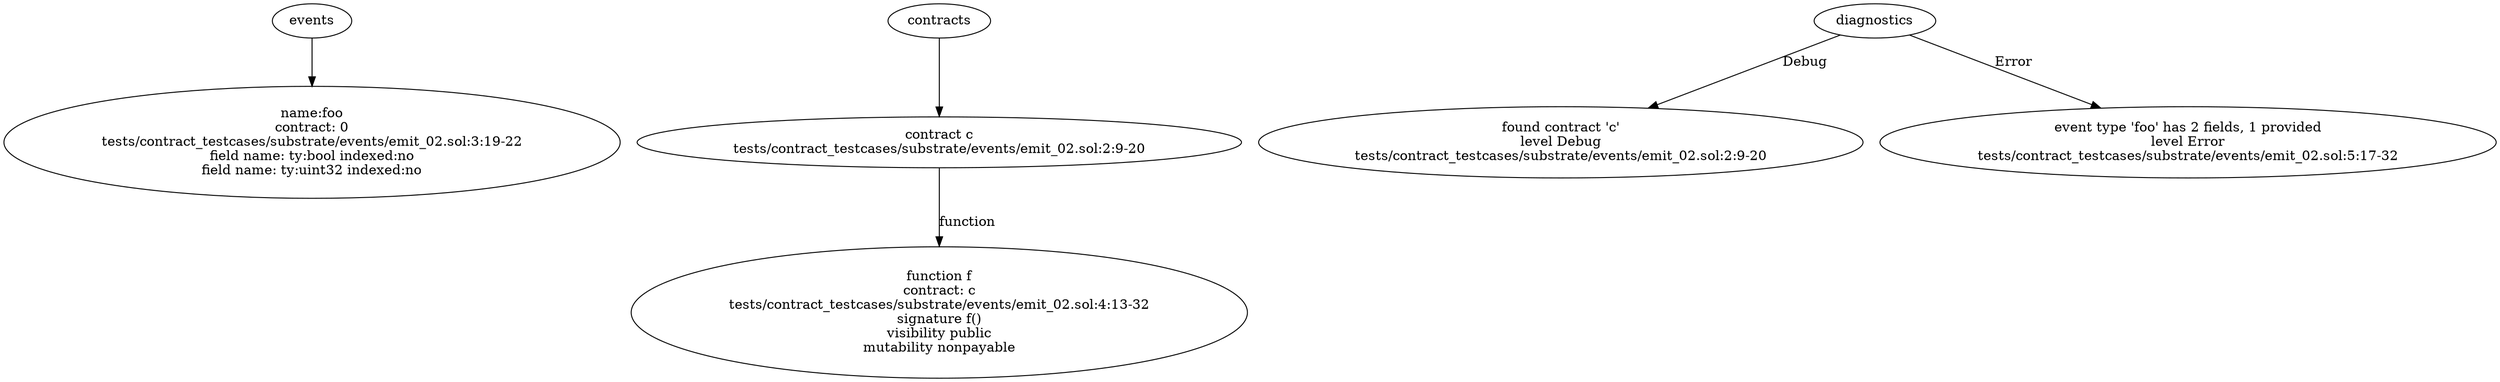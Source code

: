 strict digraph "tests/contract_testcases/substrate/events/emit_02.sol" {
	foo [label="name:foo\ncontract: 0\ntests/contract_testcases/substrate/events/emit_02.sol:3:19-22\nfield name: ty:bool indexed:no\nfield name: ty:uint32 indexed:no"]
	contract [label="contract c\ntests/contract_testcases/substrate/events/emit_02.sol:2:9-20"]
	f [label="function f\ncontract: c\ntests/contract_testcases/substrate/events/emit_02.sol:4:13-32\nsignature f()\nvisibility public\nmutability nonpayable"]
	diagnostic [label="found contract 'c'\nlevel Debug\ntests/contract_testcases/substrate/events/emit_02.sol:2:9-20"]
	diagnostic_7 [label="event type 'foo' has 2 fields, 1 provided\nlevel Error\ntests/contract_testcases/substrate/events/emit_02.sol:5:17-32"]
	events -> foo
	contracts -> contract
	contract -> f [label="function"]
	diagnostics -> diagnostic [label="Debug"]
	diagnostics -> diagnostic_7 [label="Error"]
}
